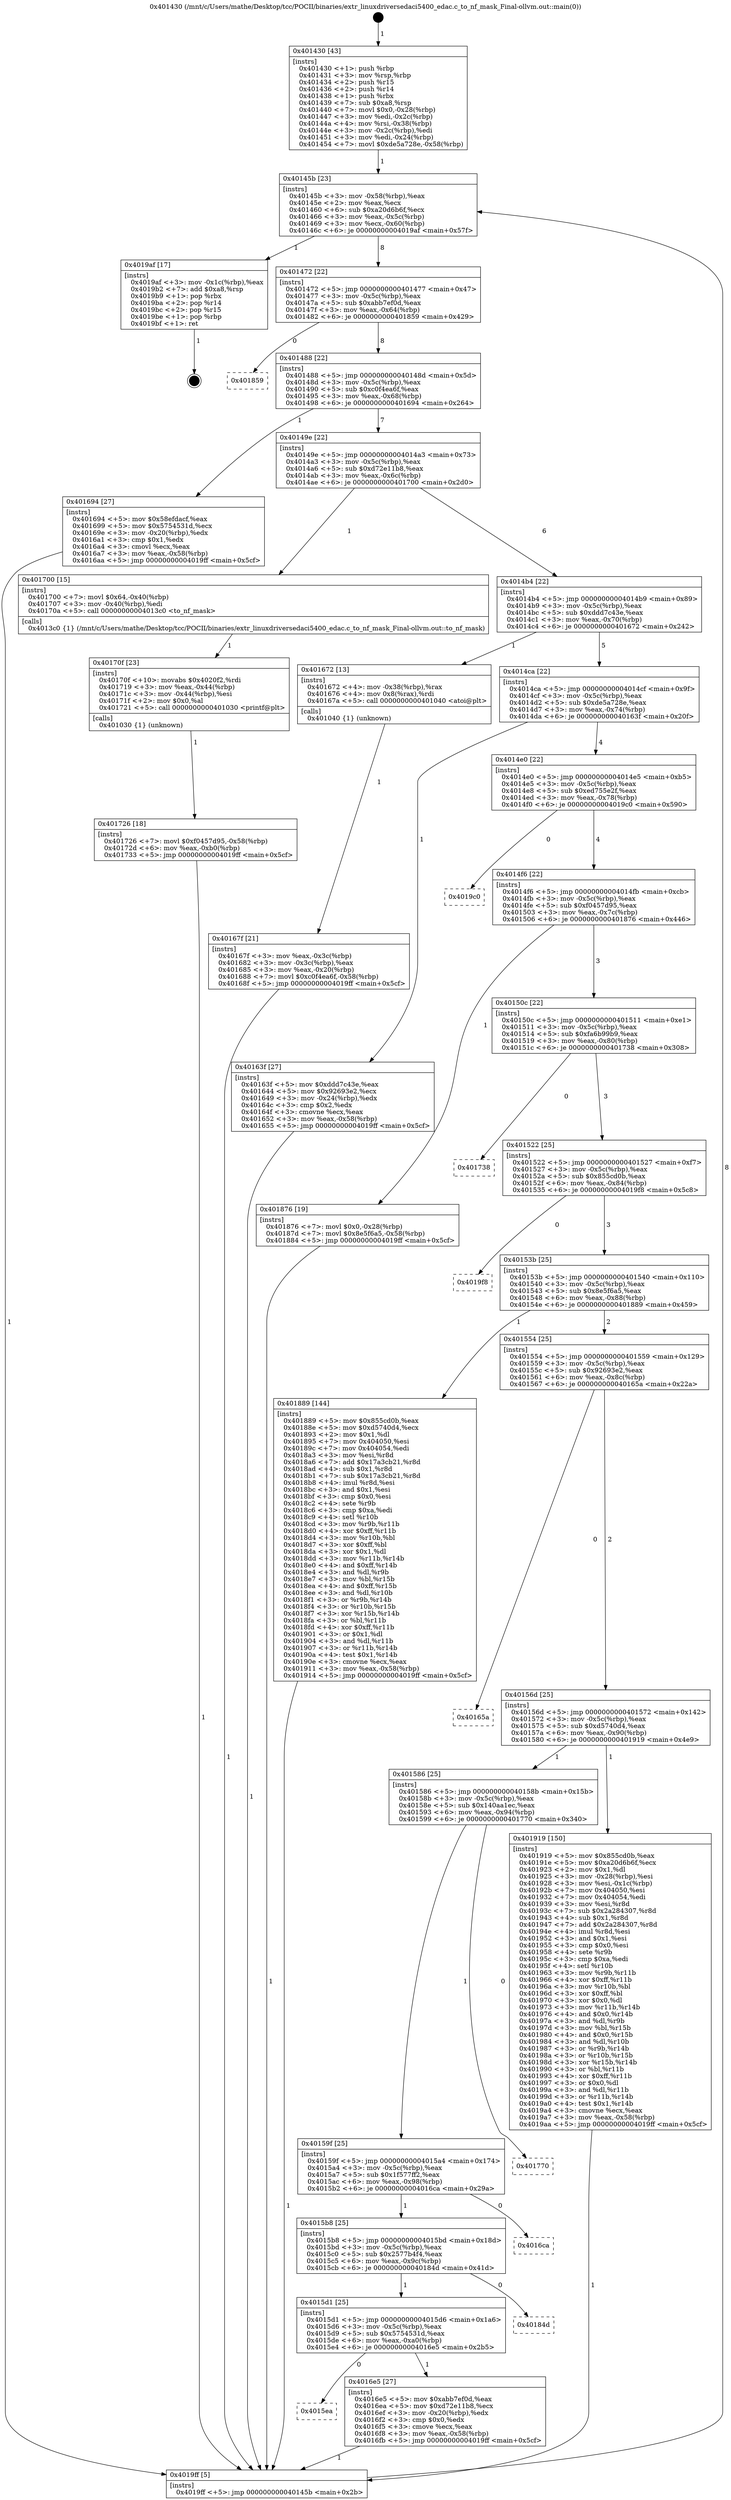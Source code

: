 digraph "0x401430" {
  label = "0x401430 (/mnt/c/Users/mathe/Desktop/tcc/POCII/binaries/extr_linuxdriversedaci5400_edac.c_to_nf_mask_Final-ollvm.out::main(0))"
  labelloc = "t"
  node[shape=record]

  Entry [label="",width=0.3,height=0.3,shape=circle,fillcolor=black,style=filled]
  "0x40145b" [label="{
     0x40145b [23]\l
     | [instrs]\l
     &nbsp;&nbsp;0x40145b \<+3\>: mov -0x58(%rbp),%eax\l
     &nbsp;&nbsp;0x40145e \<+2\>: mov %eax,%ecx\l
     &nbsp;&nbsp;0x401460 \<+6\>: sub $0xa20d6b6f,%ecx\l
     &nbsp;&nbsp;0x401466 \<+3\>: mov %eax,-0x5c(%rbp)\l
     &nbsp;&nbsp;0x401469 \<+3\>: mov %ecx,-0x60(%rbp)\l
     &nbsp;&nbsp;0x40146c \<+6\>: je 00000000004019af \<main+0x57f\>\l
  }"]
  "0x4019af" [label="{
     0x4019af [17]\l
     | [instrs]\l
     &nbsp;&nbsp;0x4019af \<+3\>: mov -0x1c(%rbp),%eax\l
     &nbsp;&nbsp;0x4019b2 \<+7\>: add $0xa8,%rsp\l
     &nbsp;&nbsp;0x4019b9 \<+1\>: pop %rbx\l
     &nbsp;&nbsp;0x4019ba \<+2\>: pop %r14\l
     &nbsp;&nbsp;0x4019bc \<+2\>: pop %r15\l
     &nbsp;&nbsp;0x4019be \<+1\>: pop %rbp\l
     &nbsp;&nbsp;0x4019bf \<+1\>: ret\l
  }"]
  "0x401472" [label="{
     0x401472 [22]\l
     | [instrs]\l
     &nbsp;&nbsp;0x401472 \<+5\>: jmp 0000000000401477 \<main+0x47\>\l
     &nbsp;&nbsp;0x401477 \<+3\>: mov -0x5c(%rbp),%eax\l
     &nbsp;&nbsp;0x40147a \<+5\>: sub $0xabb7ef0d,%eax\l
     &nbsp;&nbsp;0x40147f \<+3\>: mov %eax,-0x64(%rbp)\l
     &nbsp;&nbsp;0x401482 \<+6\>: je 0000000000401859 \<main+0x429\>\l
  }"]
  Exit [label="",width=0.3,height=0.3,shape=circle,fillcolor=black,style=filled,peripheries=2]
  "0x401859" [label="{
     0x401859\l
  }", style=dashed]
  "0x401488" [label="{
     0x401488 [22]\l
     | [instrs]\l
     &nbsp;&nbsp;0x401488 \<+5\>: jmp 000000000040148d \<main+0x5d\>\l
     &nbsp;&nbsp;0x40148d \<+3\>: mov -0x5c(%rbp),%eax\l
     &nbsp;&nbsp;0x401490 \<+5\>: sub $0xc0f4ea6f,%eax\l
     &nbsp;&nbsp;0x401495 \<+3\>: mov %eax,-0x68(%rbp)\l
     &nbsp;&nbsp;0x401498 \<+6\>: je 0000000000401694 \<main+0x264\>\l
  }"]
  "0x401726" [label="{
     0x401726 [18]\l
     | [instrs]\l
     &nbsp;&nbsp;0x401726 \<+7\>: movl $0xf0457d95,-0x58(%rbp)\l
     &nbsp;&nbsp;0x40172d \<+6\>: mov %eax,-0xb0(%rbp)\l
     &nbsp;&nbsp;0x401733 \<+5\>: jmp 00000000004019ff \<main+0x5cf\>\l
  }"]
  "0x401694" [label="{
     0x401694 [27]\l
     | [instrs]\l
     &nbsp;&nbsp;0x401694 \<+5\>: mov $0x58efdacf,%eax\l
     &nbsp;&nbsp;0x401699 \<+5\>: mov $0x5754531d,%ecx\l
     &nbsp;&nbsp;0x40169e \<+3\>: mov -0x20(%rbp),%edx\l
     &nbsp;&nbsp;0x4016a1 \<+3\>: cmp $0x1,%edx\l
     &nbsp;&nbsp;0x4016a4 \<+3\>: cmovl %ecx,%eax\l
     &nbsp;&nbsp;0x4016a7 \<+3\>: mov %eax,-0x58(%rbp)\l
     &nbsp;&nbsp;0x4016aa \<+5\>: jmp 00000000004019ff \<main+0x5cf\>\l
  }"]
  "0x40149e" [label="{
     0x40149e [22]\l
     | [instrs]\l
     &nbsp;&nbsp;0x40149e \<+5\>: jmp 00000000004014a3 \<main+0x73\>\l
     &nbsp;&nbsp;0x4014a3 \<+3\>: mov -0x5c(%rbp),%eax\l
     &nbsp;&nbsp;0x4014a6 \<+5\>: sub $0xd72e11b8,%eax\l
     &nbsp;&nbsp;0x4014ab \<+3\>: mov %eax,-0x6c(%rbp)\l
     &nbsp;&nbsp;0x4014ae \<+6\>: je 0000000000401700 \<main+0x2d0\>\l
  }"]
  "0x40170f" [label="{
     0x40170f [23]\l
     | [instrs]\l
     &nbsp;&nbsp;0x40170f \<+10\>: movabs $0x4020f2,%rdi\l
     &nbsp;&nbsp;0x401719 \<+3\>: mov %eax,-0x44(%rbp)\l
     &nbsp;&nbsp;0x40171c \<+3\>: mov -0x44(%rbp),%esi\l
     &nbsp;&nbsp;0x40171f \<+2\>: mov $0x0,%al\l
     &nbsp;&nbsp;0x401721 \<+5\>: call 0000000000401030 \<printf@plt\>\l
     | [calls]\l
     &nbsp;&nbsp;0x401030 \{1\} (unknown)\l
  }"]
  "0x401700" [label="{
     0x401700 [15]\l
     | [instrs]\l
     &nbsp;&nbsp;0x401700 \<+7\>: movl $0x64,-0x40(%rbp)\l
     &nbsp;&nbsp;0x401707 \<+3\>: mov -0x40(%rbp),%edi\l
     &nbsp;&nbsp;0x40170a \<+5\>: call 00000000004013c0 \<to_nf_mask\>\l
     | [calls]\l
     &nbsp;&nbsp;0x4013c0 \{1\} (/mnt/c/Users/mathe/Desktop/tcc/POCII/binaries/extr_linuxdriversedaci5400_edac.c_to_nf_mask_Final-ollvm.out::to_nf_mask)\l
  }"]
  "0x4014b4" [label="{
     0x4014b4 [22]\l
     | [instrs]\l
     &nbsp;&nbsp;0x4014b4 \<+5\>: jmp 00000000004014b9 \<main+0x89\>\l
     &nbsp;&nbsp;0x4014b9 \<+3\>: mov -0x5c(%rbp),%eax\l
     &nbsp;&nbsp;0x4014bc \<+5\>: sub $0xddd7c43e,%eax\l
     &nbsp;&nbsp;0x4014c1 \<+3\>: mov %eax,-0x70(%rbp)\l
     &nbsp;&nbsp;0x4014c4 \<+6\>: je 0000000000401672 \<main+0x242\>\l
  }"]
  "0x4015ea" [label="{
     0x4015ea\l
  }", style=dashed]
  "0x401672" [label="{
     0x401672 [13]\l
     | [instrs]\l
     &nbsp;&nbsp;0x401672 \<+4\>: mov -0x38(%rbp),%rax\l
     &nbsp;&nbsp;0x401676 \<+4\>: mov 0x8(%rax),%rdi\l
     &nbsp;&nbsp;0x40167a \<+5\>: call 0000000000401040 \<atoi@plt\>\l
     | [calls]\l
     &nbsp;&nbsp;0x401040 \{1\} (unknown)\l
  }"]
  "0x4014ca" [label="{
     0x4014ca [22]\l
     | [instrs]\l
     &nbsp;&nbsp;0x4014ca \<+5\>: jmp 00000000004014cf \<main+0x9f\>\l
     &nbsp;&nbsp;0x4014cf \<+3\>: mov -0x5c(%rbp),%eax\l
     &nbsp;&nbsp;0x4014d2 \<+5\>: sub $0xde5a728e,%eax\l
     &nbsp;&nbsp;0x4014d7 \<+3\>: mov %eax,-0x74(%rbp)\l
     &nbsp;&nbsp;0x4014da \<+6\>: je 000000000040163f \<main+0x20f\>\l
  }"]
  "0x4016e5" [label="{
     0x4016e5 [27]\l
     | [instrs]\l
     &nbsp;&nbsp;0x4016e5 \<+5\>: mov $0xabb7ef0d,%eax\l
     &nbsp;&nbsp;0x4016ea \<+5\>: mov $0xd72e11b8,%ecx\l
     &nbsp;&nbsp;0x4016ef \<+3\>: mov -0x20(%rbp),%edx\l
     &nbsp;&nbsp;0x4016f2 \<+3\>: cmp $0x0,%edx\l
     &nbsp;&nbsp;0x4016f5 \<+3\>: cmove %ecx,%eax\l
     &nbsp;&nbsp;0x4016f8 \<+3\>: mov %eax,-0x58(%rbp)\l
     &nbsp;&nbsp;0x4016fb \<+5\>: jmp 00000000004019ff \<main+0x5cf\>\l
  }"]
  "0x40163f" [label="{
     0x40163f [27]\l
     | [instrs]\l
     &nbsp;&nbsp;0x40163f \<+5\>: mov $0xddd7c43e,%eax\l
     &nbsp;&nbsp;0x401644 \<+5\>: mov $0x92693e2,%ecx\l
     &nbsp;&nbsp;0x401649 \<+3\>: mov -0x24(%rbp),%edx\l
     &nbsp;&nbsp;0x40164c \<+3\>: cmp $0x2,%edx\l
     &nbsp;&nbsp;0x40164f \<+3\>: cmovne %ecx,%eax\l
     &nbsp;&nbsp;0x401652 \<+3\>: mov %eax,-0x58(%rbp)\l
     &nbsp;&nbsp;0x401655 \<+5\>: jmp 00000000004019ff \<main+0x5cf\>\l
  }"]
  "0x4014e0" [label="{
     0x4014e0 [22]\l
     | [instrs]\l
     &nbsp;&nbsp;0x4014e0 \<+5\>: jmp 00000000004014e5 \<main+0xb5\>\l
     &nbsp;&nbsp;0x4014e5 \<+3\>: mov -0x5c(%rbp),%eax\l
     &nbsp;&nbsp;0x4014e8 \<+5\>: sub $0xed755e2f,%eax\l
     &nbsp;&nbsp;0x4014ed \<+3\>: mov %eax,-0x78(%rbp)\l
     &nbsp;&nbsp;0x4014f0 \<+6\>: je 00000000004019c0 \<main+0x590\>\l
  }"]
  "0x4019ff" [label="{
     0x4019ff [5]\l
     | [instrs]\l
     &nbsp;&nbsp;0x4019ff \<+5\>: jmp 000000000040145b \<main+0x2b\>\l
  }"]
  "0x401430" [label="{
     0x401430 [43]\l
     | [instrs]\l
     &nbsp;&nbsp;0x401430 \<+1\>: push %rbp\l
     &nbsp;&nbsp;0x401431 \<+3\>: mov %rsp,%rbp\l
     &nbsp;&nbsp;0x401434 \<+2\>: push %r15\l
     &nbsp;&nbsp;0x401436 \<+2\>: push %r14\l
     &nbsp;&nbsp;0x401438 \<+1\>: push %rbx\l
     &nbsp;&nbsp;0x401439 \<+7\>: sub $0xa8,%rsp\l
     &nbsp;&nbsp;0x401440 \<+7\>: movl $0x0,-0x28(%rbp)\l
     &nbsp;&nbsp;0x401447 \<+3\>: mov %edi,-0x2c(%rbp)\l
     &nbsp;&nbsp;0x40144a \<+4\>: mov %rsi,-0x38(%rbp)\l
     &nbsp;&nbsp;0x40144e \<+3\>: mov -0x2c(%rbp),%edi\l
     &nbsp;&nbsp;0x401451 \<+3\>: mov %edi,-0x24(%rbp)\l
     &nbsp;&nbsp;0x401454 \<+7\>: movl $0xde5a728e,-0x58(%rbp)\l
  }"]
  "0x40167f" [label="{
     0x40167f [21]\l
     | [instrs]\l
     &nbsp;&nbsp;0x40167f \<+3\>: mov %eax,-0x3c(%rbp)\l
     &nbsp;&nbsp;0x401682 \<+3\>: mov -0x3c(%rbp),%eax\l
     &nbsp;&nbsp;0x401685 \<+3\>: mov %eax,-0x20(%rbp)\l
     &nbsp;&nbsp;0x401688 \<+7\>: movl $0xc0f4ea6f,-0x58(%rbp)\l
     &nbsp;&nbsp;0x40168f \<+5\>: jmp 00000000004019ff \<main+0x5cf\>\l
  }"]
  "0x4015d1" [label="{
     0x4015d1 [25]\l
     | [instrs]\l
     &nbsp;&nbsp;0x4015d1 \<+5\>: jmp 00000000004015d6 \<main+0x1a6\>\l
     &nbsp;&nbsp;0x4015d6 \<+3\>: mov -0x5c(%rbp),%eax\l
     &nbsp;&nbsp;0x4015d9 \<+5\>: sub $0x5754531d,%eax\l
     &nbsp;&nbsp;0x4015de \<+6\>: mov %eax,-0xa0(%rbp)\l
     &nbsp;&nbsp;0x4015e4 \<+6\>: je 00000000004016e5 \<main+0x2b5\>\l
  }"]
  "0x4019c0" [label="{
     0x4019c0\l
  }", style=dashed]
  "0x4014f6" [label="{
     0x4014f6 [22]\l
     | [instrs]\l
     &nbsp;&nbsp;0x4014f6 \<+5\>: jmp 00000000004014fb \<main+0xcb\>\l
     &nbsp;&nbsp;0x4014fb \<+3\>: mov -0x5c(%rbp),%eax\l
     &nbsp;&nbsp;0x4014fe \<+5\>: sub $0xf0457d95,%eax\l
     &nbsp;&nbsp;0x401503 \<+3\>: mov %eax,-0x7c(%rbp)\l
     &nbsp;&nbsp;0x401506 \<+6\>: je 0000000000401876 \<main+0x446\>\l
  }"]
  "0x40184d" [label="{
     0x40184d\l
  }", style=dashed]
  "0x401876" [label="{
     0x401876 [19]\l
     | [instrs]\l
     &nbsp;&nbsp;0x401876 \<+7\>: movl $0x0,-0x28(%rbp)\l
     &nbsp;&nbsp;0x40187d \<+7\>: movl $0x8e5f6a5,-0x58(%rbp)\l
     &nbsp;&nbsp;0x401884 \<+5\>: jmp 00000000004019ff \<main+0x5cf\>\l
  }"]
  "0x40150c" [label="{
     0x40150c [22]\l
     | [instrs]\l
     &nbsp;&nbsp;0x40150c \<+5\>: jmp 0000000000401511 \<main+0xe1\>\l
     &nbsp;&nbsp;0x401511 \<+3\>: mov -0x5c(%rbp),%eax\l
     &nbsp;&nbsp;0x401514 \<+5\>: sub $0xfa6b99b9,%eax\l
     &nbsp;&nbsp;0x401519 \<+3\>: mov %eax,-0x80(%rbp)\l
     &nbsp;&nbsp;0x40151c \<+6\>: je 0000000000401738 \<main+0x308\>\l
  }"]
  "0x4015b8" [label="{
     0x4015b8 [25]\l
     | [instrs]\l
     &nbsp;&nbsp;0x4015b8 \<+5\>: jmp 00000000004015bd \<main+0x18d\>\l
     &nbsp;&nbsp;0x4015bd \<+3\>: mov -0x5c(%rbp),%eax\l
     &nbsp;&nbsp;0x4015c0 \<+5\>: sub $0x2577b4f4,%eax\l
     &nbsp;&nbsp;0x4015c5 \<+6\>: mov %eax,-0x9c(%rbp)\l
     &nbsp;&nbsp;0x4015cb \<+6\>: je 000000000040184d \<main+0x41d\>\l
  }"]
  "0x401738" [label="{
     0x401738\l
  }", style=dashed]
  "0x401522" [label="{
     0x401522 [25]\l
     | [instrs]\l
     &nbsp;&nbsp;0x401522 \<+5\>: jmp 0000000000401527 \<main+0xf7\>\l
     &nbsp;&nbsp;0x401527 \<+3\>: mov -0x5c(%rbp),%eax\l
     &nbsp;&nbsp;0x40152a \<+5\>: sub $0x855cd0b,%eax\l
     &nbsp;&nbsp;0x40152f \<+6\>: mov %eax,-0x84(%rbp)\l
     &nbsp;&nbsp;0x401535 \<+6\>: je 00000000004019f8 \<main+0x5c8\>\l
  }"]
  "0x4016ca" [label="{
     0x4016ca\l
  }", style=dashed]
  "0x4019f8" [label="{
     0x4019f8\l
  }", style=dashed]
  "0x40153b" [label="{
     0x40153b [25]\l
     | [instrs]\l
     &nbsp;&nbsp;0x40153b \<+5\>: jmp 0000000000401540 \<main+0x110\>\l
     &nbsp;&nbsp;0x401540 \<+3\>: mov -0x5c(%rbp),%eax\l
     &nbsp;&nbsp;0x401543 \<+5\>: sub $0x8e5f6a5,%eax\l
     &nbsp;&nbsp;0x401548 \<+6\>: mov %eax,-0x88(%rbp)\l
     &nbsp;&nbsp;0x40154e \<+6\>: je 0000000000401889 \<main+0x459\>\l
  }"]
  "0x40159f" [label="{
     0x40159f [25]\l
     | [instrs]\l
     &nbsp;&nbsp;0x40159f \<+5\>: jmp 00000000004015a4 \<main+0x174\>\l
     &nbsp;&nbsp;0x4015a4 \<+3\>: mov -0x5c(%rbp),%eax\l
     &nbsp;&nbsp;0x4015a7 \<+5\>: sub $0x1f577ff2,%eax\l
     &nbsp;&nbsp;0x4015ac \<+6\>: mov %eax,-0x98(%rbp)\l
     &nbsp;&nbsp;0x4015b2 \<+6\>: je 00000000004016ca \<main+0x29a\>\l
  }"]
  "0x401889" [label="{
     0x401889 [144]\l
     | [instrs]\l
     &nbsp;&nbsp;0x401889 \<+5\>: mov $0x855cd0b,%eax\l
     &nbsp;&nbsp;0x40188e \<+5\>: mov $0xd5740d4,%ecx\l
     &nbsp;&nbsp;0x401893 \<+2\>: mov $0x1,%dl\l
     &nbsp;&nbsp;0x401895 \<+7\>: mov 0x404050,%esi\l
     &nbsp;&nbsp;0x40189c \<+7\>: mov 0x404054,%edi\l
     &nbsp;&nbsp;0x4018a3 \<+3\>: mov %esi,%r8d\l
     &nbsp;&nbsp;0x4018a6 \<+7\>: add $0x17a3cb21,%r8d\l
     &nbsp;&nbsp;0x4018ad \<+4\>: sub $0x1,%r8d\l
     &nbsp;&nbsp;0x4018b1 \<+7\>: sub $0x17a3cb21,%r8d\l
     &nbsp;&nbsp;0x4018b8 \<+4\>: imul %r8d,%esi\l
     &nbsp;&nbsp;0x4018bc \<+3\>: and $0x1,%esi\l
     &nbsp;&nbsp;0x4018bf \<+3\>: cmp $0x0,%esi\l
     &nbsp;&nbsp;0x4018c2 \<+4\>: sete %r9b\l
     &nbsp;&nbsp;0x4018c6 \<+3\>: cmp $0xa,%edi\l
     &nbsp;&nbsp;0x4018c9 \<+4\>: setl %r10b\l
     &nbsp;&nbsp;0x4018cd \<+3\>: mov %r9b,%r11b\l
     &nbsp;&nbsp;0x4018d0 \<+4\>: xor $0xff,%r11b\l
     &nbsp;&nbsp;0x4018d4 \<+3\>: mov %r10b,%bl\l
     &nbsp;&nbsp;0x4018d7 \<+3\>: xor $0xff,%bl\l
     &nbsp;&nbsp;0x4018da \<+3\>: xor $0x1,%dl\l
     &nbsp;&nbsp;0x4018dd \<+3\>: mov %r11b,%r14b\l
     &nbsp;&nbsp;0x4018e0 \<+4\>: and $0xff,%r14b\l
     &nbsp;&nbsp;0x4018e4 \<+3\>: and %dl,%r9b\l
     &nbsp;&nbsp;0x4018e7 \<+3\>: mov %bl,%r15b\l
     &nbsp;&nbsp;0x4018ea \<+4\>: and $0xff,%r15b\l
     &nbsp;&nbsp;0x4018ee \<+3\>: and %dl,%r10b\l
     &nbsp;&nbsp;0x4018f1 \<+3\>: or %r9b,%r14b\l
     &nbsp;&nbsp;0x4018f4 \<+3\>: or %r10b,%r15b\l
     &nbsp;&nbsp;0x4018f7 \<+3\>: xor %r15b,%r14b\l
     &nbsp;&nbsp;0x4018fa \<+3\>: or %bl,%r11b\l
     &nbsp;&nbsp;0x4018fd \<+4\>: xor $0xff,%r11b\l
     &nbsp;&nbsp;0x401901 \<+3\>: or $0x1,%dl\l
     &nbsp;&nbsp;0x401904 \<+3\>: and %dl,%r11b\l
     &nbsp;&nbsp;0x401907 \<+3\>: or %r11b,%r14b\l
     &nbsp;&nbsp;0x40190a \<+4\>: test $0x1,%r14b\l
     &nbsp;&nbsp;0x40190e \<+3\>: cmovne %ecx,%eax\l
     &nbsp;&nbsp;0x401911 \<+3\>: mov %eax,-0x58(%rbp)\l
     &nbsp;&nbsp;0x401914 \<+5\>: jmp 00000000004019ff \<main+0x5cf\>\l
  }"]
  "0x401554" [label="{
     0x401554 [25]\l
     | [instrs]\l
     &nbsp;&nbsp;0x401554 \<+5\>: jmp 0000000000401559 \<main+0x129\>\l
     &nbsp;&nbsp;0x401559 \<+3\>: mov -0x5c(%rbp),%eax\l
     &nbsp;&nbsp;0x40155c \<+5\>: sub $0x92693e2,%eax\l
     &nbsp;&nbsp;0x401561 \<+6\>: mov %eax,-0x8c(%rbp)\l
     &nbsp;&nbsp;0x401567 \<+6\>: je 000000000040165a \<main+0x22a\>\l
  }"]
  "0x401770" [label="{
     0x401770\l
  }", style=dashed]
  "0x40165a" [label="{
     0x40165a\l
  }", style=dashed]
  "0x40156d" [label="{
     0x40156d [25]\l
     | [instrs]\l
     &nbsp;&nbsp;0x40156d \<+5\>: jmp 0000000000401572 \<main+0x142\>\l
     &nbsp;&nbsp;0x401572 \<+3\>: mov -0x5c(%rbp),%eax\l
     &nbsp;&nbsp;0x401575 \<+5\>: sub $0xd5740d4,%eax\l
     &nbsp;&nbsp;0x40157a \<+6\>: mov %eax,-0x90(%rbp)\l
     &nbsp;&nbsp;0x401580 \<+6\>: je 0000000000401919 \<main+0x4e9\>\l
  }"]
  "0x401586" [label="{
     0x401586 [25]\l
     | [instrs]\l
     &nbsp;&nbsp;0x401586 \<+5\>: jmp 000000000040158b \<main+0x15b\>\l
     &nbsp;&nbsp;0x40158b \<+3\>: mov -0x5c(%rbp),%eax\l
     &nbsp;&nbsp;0x40158e \<+5\>: sub $0x140aa1ec,%eax\l
     &nbsp;&nbsp;0x401593 \<+6\>: mov %eax,-0x94(%rbp)\l
     &nbsp;&nbsp;0x401599 \<+6\>: je 0000000000401770 \<main+0x340\>\l
  }"]
  "0x401919" [label="{
     0x401919 [150]\l
     | [instrs]\l
     &nbsp;&nbsp;0x401919 \<+5\>: mov $0x855cd0b,%eax\l
     &nbsp;&nbsp;0x40191e \<+5\>: mov $0xa20d6b6f,%ecx\l
     &nbsp;&nbsp;0x401923 \<+2\>: mov $0x1,%dl\l
     &nbsp;&nbsp;0x401925 \<+3\>: mov -0x28(%rbp),%esi\l
     &nbsp;&nbsp;0x401928 \<+3\>: mov %esi,-0x1c(%rbp)\l
     &nbsp;&nbsp;0x40192b \<+7\>: mov 0x404050,%esi\l
     &nbsp;&nbsp;0x401932 \<+7\>: mov 0x404054,%edi\l
     &nbsp;&nbsp;0x401939 \<+3\>: mov %esi,%r8d\l
     &nbsp;&nbsp;0x40193c \<+7\>: sub $0x2a284307,%r8d\l
     &nbsp;&nbsp;0x401943 \<+4\>: sub $0x1,%r8d\l
     &nbsp;&nbsp;0x401947 \<+7\>: add $0x2a284307,%r8d\l
     &nbsp;&nbsp;0x40194e \<+4\>: imul %r8d,%esi\l
     &nbsp;&nbsp;0x401952 \<+3\>: and $0x1,%esi\l
     &nbsp;&nbsp;0x401955 \<+3\>: cmp $0x0,%esi\l
     &nbsp;&nbsp;0x401958 \<+4\>: sete %r9b\l
     &nbsp;&nbsp;0x40195c \<+3\>: cmp $0xa,%edi\l
     &nbsp;&nbsp;0x40195f \<+4\>: setl %r10b\l
     &nbsp;&nbsp;0x401963 \<+3\>: mov %r9b,%r11b\l
     &nbsp;&nbsp;0x401966 \<+4\>: xor $0xff,%r11b\l
     &nbsp;&nbsp;0x40196a \<+3\>: mov %r10b,%bl\l
     &nbsp;&nbsp;0x40196d \<+3\>: xor $0xff,%bl\l
     &nbsp;&nbsp;0x401970 \<+3\>: xor $0x0,%dl\l
     &nbsp;&nbsp;0x401973 \<+3\>: mov %r11b,%r14b\l
     &nbsp;&nbsp;0x401976 \<+4\>: and $0x0,%r14b\l
     &nbsp;&nbsp;0x40197a \<+3\>: and %dl,%r9b\l
     &nbsp;&nbsp;0x40197d \<+3\>: mov %bl,%r15b\l
     &nbsp;&nbsp;0x401980 \<+4\>: and $0x0,%r15b\l
     &nbsp;&nbsp;0x401984 \<+3\>: and %dl,%r10b\l
     &nbsp;&nbsp;0x401987 \<+3\>: or %r9b,%r14b\l
     &nbsp;&nbsp;0x40198a \<+3\>: or %r10b,%r15b\l
     &nbsp;&nbsp;0x40198d \<+3\>: xor %r15b,%r14b\l
     &nbsp;&nbsp;0x401990 \<+3\>: or %bl,%r11b\l
     &nbsp;&nbsp;0x401993 \<+4\>: xor $0xff,%r11b\l
     &nbsp;&nbsp;0x401997 \<+3\>: or $0x0,%dl\l
     &nbsp;&nbsp;0x40199a \<+3\>: and %dl,%r11b\l
     &nbsp;&nbsp;0x40199d \<+3\>: or %r11b,%r14b\l
     &nbsp;&nbsp;0x4019a0 \<+4\>: test $0x1,%r14b\l
     &nbsp;&nbsp;0x4019a4 \<+3\>: cmovne %ecx,%eax\l
     &nbsp;&nbsp;0x4019a7 \<+3\>: mov %eax,-0x58(%rbp)\l
     &nbsp;&nbsp;0x4019aa \<+5\>: jmp 00000000004019ff \<main+0x5cf\>\l
  }"]
  Entry -> "0x401430" [label=" 1"]
  "0x40145b" -> "0x4019af" [label=" 1"]
  "0x40145b" -> "0x401472" [label=" 8"]
  "0x4019af" -> Exit [label=" 1"]
  "0x401472" -> "0x401859" [label=" 0"]
  "0x401472" -> "0x401488" [label=" 8"]
  "0x401919" -> "0x4019ff" [label=" 1"]
  "0x401488" -> "0x401694" [label=" 1"]
  "0x401488" -> "0x40149e" [label=" 7"]
  "0x401889" -> "0x4019ff" [label=" 1"]
  "0x40149e" -> "0x401700" [label=" 1"]
  "0x40149e" -> "0x4014b4" [label=" 6"]
  "0x401876" -> "0x4019ff" [label=" 1"]
  "0x4014b4" -> "0x401672" [label=" 1"]
  "0x4014b4" -> "0x4014ca" [label=" 5"]
  "0x401726" -> "0x4019ff" [label=" 1"]
  "0x4014ca" -> "0x40163f" [label=" 1"]
  "0x4014ca" -> "0x4014e0" [label=" 4"]
  "0x40163f" -> "0x4019ff" [label=" 1"]
  "0x401430" -> "0x40145b" [label=" 1"]
  "0x4019ff" -> "0x40145b" [label=" 8"]
  "0x401672" -> "0x40167f" [label=" 1"]
  "0x40167f" -> "0x4019ff" [label=" 1"]
  "0x401694" -> "0x4019ff" [label=" 1"]
  "0x40170f" -> "0x401726" [label=" 1"]
  "0x4014e0" -> "0x4019c0" [label=" 0"]
  "0x4014e0" -> "0x4014f6" [label=" 4"]
  "0x4016e5" -> "0x4019ff" [label=" 1"]
  "0x4014f6" -> "0x401876" [label=" 1"]
  "0x4014f6" -> "0x40150c" [label=" 3"]
  "0x4015d1" -> "0x4015ea" [label=" 0"]
  "0x40150c" -> "0x401738" [label=" 0"]
  "0x40150c" -> "0x401522" [label=" 3"]
  "0x401700" -> "0x40170f" [label=" 1"]
  "0x401522" -> "0x4019f8" [label=" 0"]
  "0x401522" -> "0x40153b" [label=" 3"]
  "0x4015b8" -> "0x4015d1" [label=" 1"]
  "0x40153b" -> "0x401889" [label=" 1"]
  "0x40153b" -> "0x401554" [label=" 2"]
  "0x4015d1" -> "0x4016e5" [label=" 1"]
  "0x401554" -> "0x40165a" [label=" 0"]
  "0x401554" -> "0x40156d" [label=" 2"]
  "0x40159f" -> "0x4015b8" [label=" 1"]
  "0x40156d" -> "0x401919" [label=" 1"]
  "0x40156d" -> "0x401586" [label=" 1"]
  "0x40159f" -> "0x4016ca" [label=" 0"]
  "0x401586" -> "0x401770" [label=" 0"]
  "0x401586" -> "0x40159f" [label=" 1"]
  "0x4015b8" -> "0x40184d" [label=" 0"]
}
